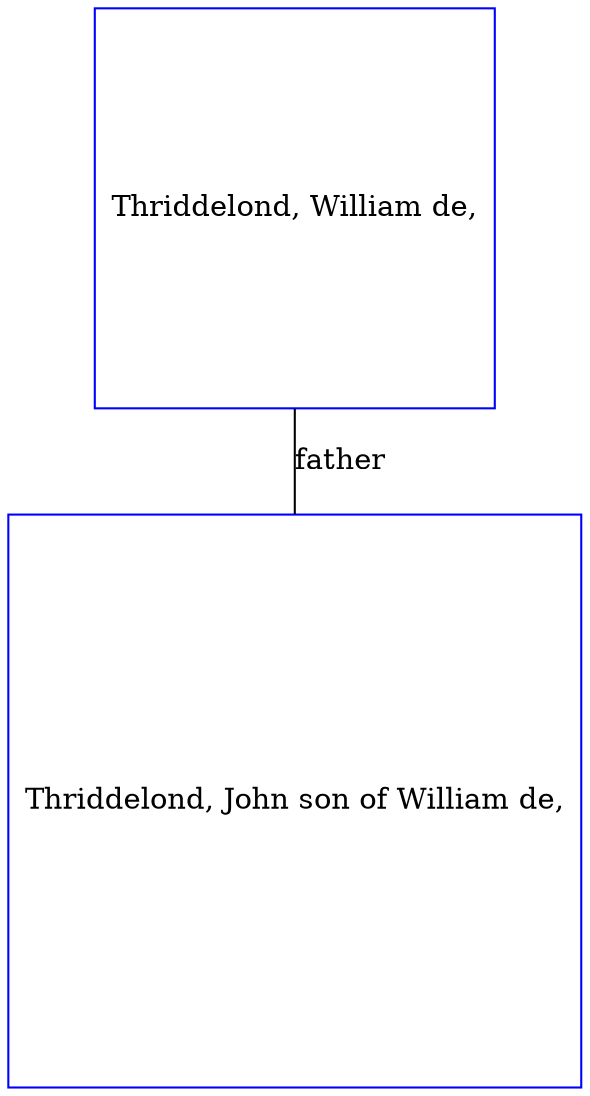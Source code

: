 digraph D {
    edge [dir=none];    node [shape=box];    "008158"   [label="Thriddelond, John son of William de,", shape=box, regular=1, color="blue"] ;
"008159"   [label="Thriddelond, William de,", shape=box, regular=1, color="blue"] ;
008159->008158 [label="father",arrowsize=0.0]; 
}